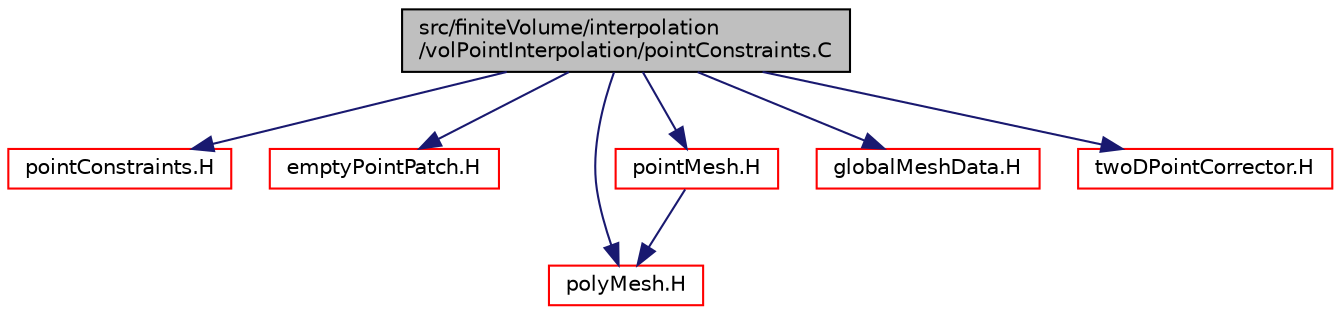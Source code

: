 digraph "src/finiteVolume/interpolation/volPointInterpolation/pointConstraints.C"
{
  bgcolor="transparent";
  edge [fontname="Helvetica",fontsize="10",labelfontname="Helvetica",labelfontsize="10"];
  node [fontname="Helvetica",fontsize="10",shape=record];
  Node1 [label="src/finiteVolume/interpolation\l/volPointInterpolation/pointConstraints.C",height=0.2,width=0.4,color="black", fillcolor="grey75", style="filled", fontcolor="black"];
  Node1 -> Node2 [color="midnightblue",fontsize="10",style="solid",fontname="Helvetica"];
  Node2 [label="pointConstraints.H",height=0.2,width=0.4,color="red",URL="$a06279.html"];
  Node1 -> Node3 [color="midnightblue",fontsize="10",style="solid",fontname="Helvetica"];
  Node3 [label="emptyPointPatch.H",height=0.2,width=0.4,color="red",URL="$a08704.html"];
  Node1 -> Node4 [color="midnightblue",fontsize="10",style="solid",fontname="Helvetica"];
  Node4 [label="polyMesh.H",height=0.2,width=0.4,color="red",URL="$a08764.html"];
  Node1 -> Node5 [color="midnightblue",fontsize="10",style="solid",fontname="Helvetica"];
  Node5 [label="pointMesh.H",height=0.2,width=0.4,color="red",URL="$a08687.html"];
  Node5 -> Node4 [color="midnightblue",fontsize="10",style="solid",fontname="Helvetica"];
  Node1 -> Node6 [color="midnightblue",fontsize="10",style="solid",fontname="Helvetica"];
  Node6 [label="globalMeshData.H",height=0.2,width=0.4,color="red",URL="$a08732.html"];
  Node1 -> Node7 [color="midnightblue",fontsize="10",style="solid",fontname="Helvetica"];
  Node7 [label="twoDPointCorrector.H",height=0.2,width=0.4,color="red",URL="$a07631.html"];
}
